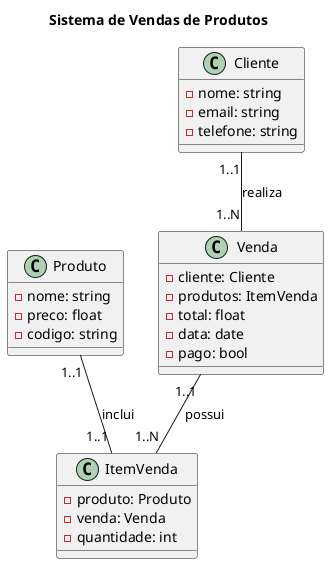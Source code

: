 ' Elabore um diagrama de classe para um sistema de vendas de produtos. O sistema deve contemplar:
' Produtos que possuem nome, preço e código.
' Cada venda é realizada por um cliente e pode incluir vários produtos.
' Um cliente tem nome, e-mail e número de telefone.
' Cada venda tem um total, data da venda e status de pagamento (pago/não pago).
' Sabe-se que:
' Um Cliente pode realizar várias Vendas.
' Uma Venda pode incluir vários Produtos, através de uma classe associativa ItemVenda.
' A classe ItemVenda tem a quantidade de cada produto na venda.

@startuml Venda-Produto
title Sistema de Vendas de Produtos

' Classes

class Produto{
    - nome: string
    - preco: float
    - codigo: string
}

class Venda{
    - cliente: Cliente
    - produtos: ItemVenda
    - total: float
    - data: date
    - pago: bool
}

class Cliente{
    - nome: string
    - email: string
    - telefone: string
}

class ItemVenda{
    - produto: Produto
    - venda: Venda
    - quantidade: int
}

' Relacionamentos
Cliente "1..1" -- "1..N" Venda: realiza
Venda "1..1" -- "1..N" ItemVenda: possui
Produto "1..1" -- "1..1" ItemVenda: inclui


@enduml